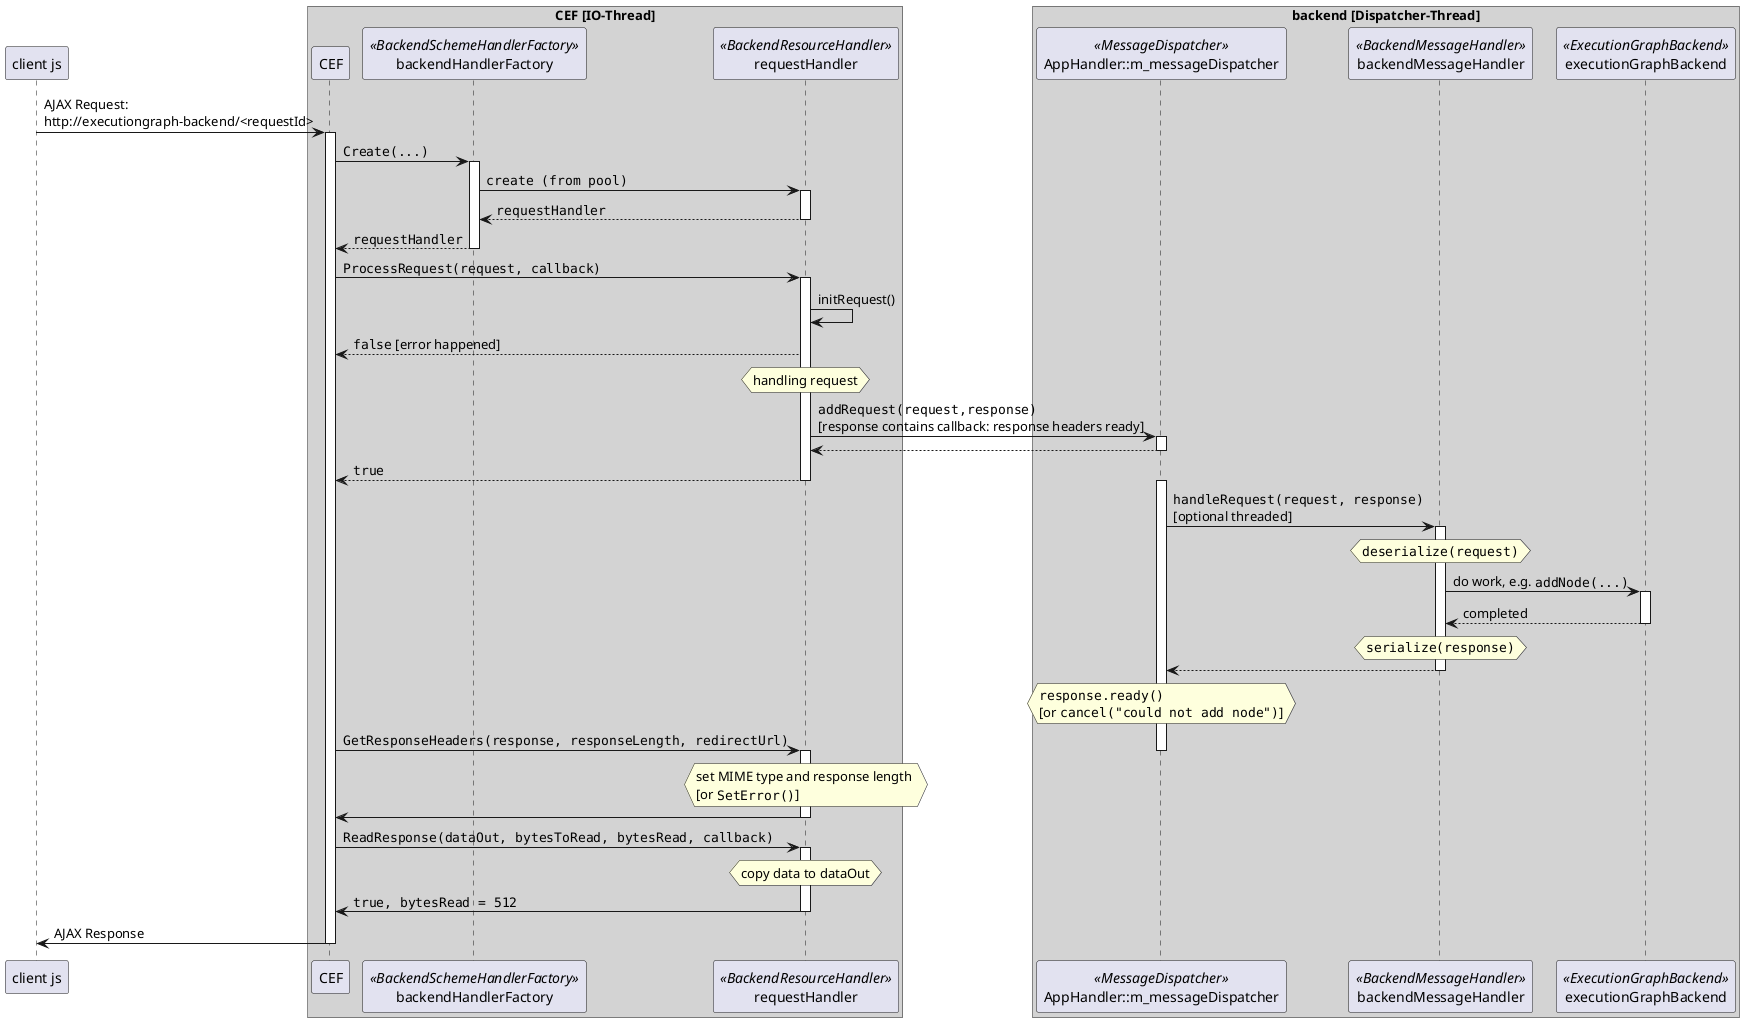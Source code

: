 @startuml
participant client as "client js"

box "CEF [IO-Thread]" #LightGrey
participant CEF

participant backendHandlerFactory << BackendSchemeHandlerFactory >>
participant requestHandler << BackendResourceHandler >>
end box

box "backend [Dispatcher-Thread]" #LightGrey
    participant messageDispatcher as "AppHandler::m_messageDispatcher" <<MessageDispatcher>>
	participant backendMessageHandler <<BackendMessageHandler>>
    participant executionGraphBackend <<ExecutionGraphBackend>>
end box

client -> CEF : AJAX Request:\nhttp://executiongraph-backend/<requestId>
activate CEF

    CEF -> backendHandlerFactory : ""Create(...)"" 
    activate backendHandlerFactory
        backendHandlerFactory -> requestHandler : ""create (from pool)""
        activate requestHandler
        backendHandlerFactory <-- requestHandler : ""requestHandler""
        deactivate requestHandler
        CEF <-- backendHandlerFactory : ""requestHandler""
    deactivate backendHandlerFactory

    CEF -> requestHandler : ""ProcessRequest(request, callback)""
    activate requestHandler
        requestHandler -> requestHandler : initRequest()
        CEF <-- requestHandler : ""false"" [error happened]
        hnote over requestHandler : handling request
        requestHandler -> messageDispatcher : ""addRequest(request,response)""\n[response contains callback: response headers ready]
        activate messageDispatcher
        requestHandler <-- messageDispatcher :
        deactivate messageDispatcher
        CEF <-- requestHandler : ""true""
    deactivate requestHandler

    
    activate messageDispatcher
        messageDispatcher -> backendMessageHandler : ""handleRequest(request, response)""\n[optional threaded]
        activate backendMessageHandler
            hnote over backendMessageHandler: ""deserialize(request)""
            backendMessageHandler -> executionGraphBackend : do work, e.g. ""addNode(...)""
            activate executionGraphBackend
                backendMessageHandler <-- executionGraphBackend : completed
            deactivate executionGraphBackend
            hnote over backendMessageHandler: ""serialize(response)""
            messageDispatcher <-- backendMessageHandler
        deactivate backendMessageHandler
    hnote over messageDispatcher: ""response.ready()""\n[or ""cancel("could not add node")""]

    CEF -> requestHandler : ""GetResponseHeaders(response, responseLength, redirectUrl)""
    deactivate messageDispatcher 
    activate requestHandler
        hnote over requestHandler: set MIME type and response length \n[or ""SetError()""]
        CEF <- requestHandler
    deactivate requestHandler

    CEF -> requestHandler : ""ReadResponse(dataOut, bytesToRead, bytesRead, callback)""
    activate requestHandler
        hnote over requestHandler: copy data to dataOut
        CEF <- requestHandler : ""true, bytesRead = 512""
    deactivate requestHandler

    CEF -> client : AJAX Response
deactivate CEF
@enduml